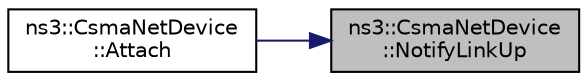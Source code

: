 digraph "ns3::CsmaNetDevice::NotifyLinkUp"
{
 // LATEX_PDF_SIZE
  edge [fontname="Helvetica",fontsize="10",labelfontname="Helvetica",labelfontsize="10"];
  node [fontname="Helvetica",fontsize="10",shape=record];
  rankdir="RL";
  Node1 [label="ns3::CsmaNetDevice\l::NotifyLinkUp",height=0.2,width=0.4,color="black", fillcolor="grey75", style="filled", fontcolor="black",tooltip="Notify any interested parties that the link has come up."];
  Node1 -> Node2 [dir="back",color="midnightblue",fontsize="10",style="solid",fontname="Helvetica"];
  Node2 [label="ns3::CsmaNetDevice\l::Attach",height=0.2,width=0.4,color="black", fillcolor="white", style="filled",URL="$classns3_1_1_csma_net_device.html#a5e24813945deeace8e8abe4ede602278",tooltip="Attach the device to a channel."];
}
